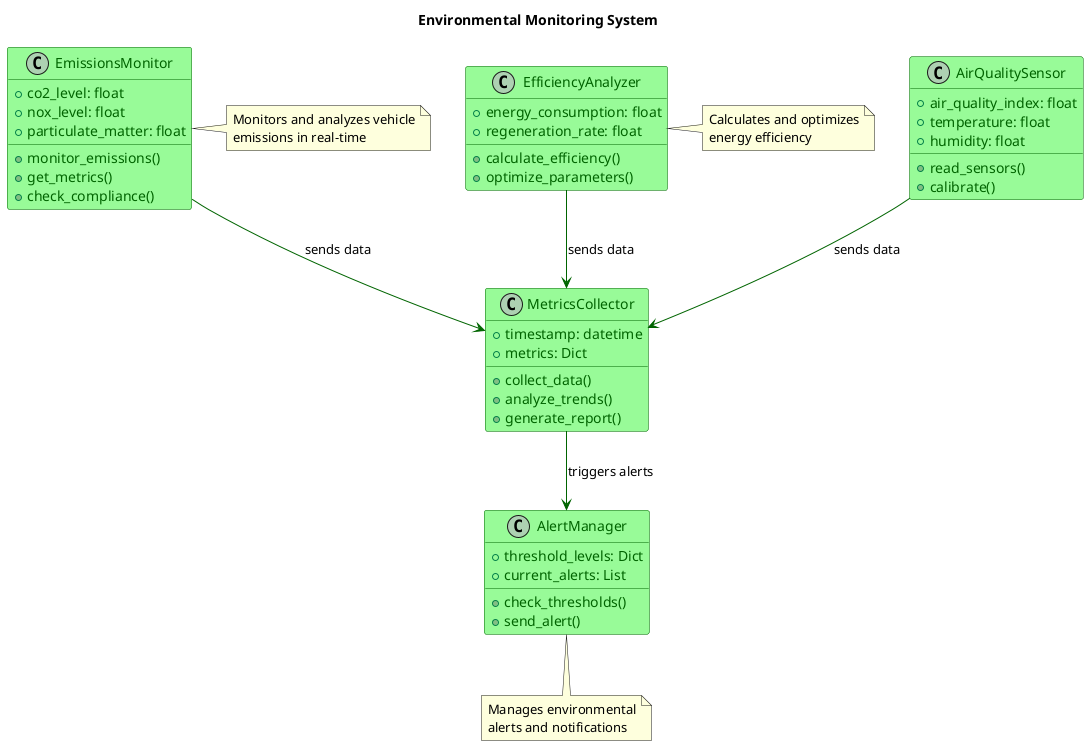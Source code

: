 @startuml Environmental Monitoring

skinparam class {
    BackgroundColor PaleGreen
    BorderColor DarkGreen
    ArrowColor DarkGreen
    AttributeFontColor DarkGreen
}

title Environmental Monitoring System

class EmissionsMonitor {
    + co2_level: float
    + nox_level: float
    + particulate_matter: float
    + monitor_emissions()
    + get_metrics()
    + check_compliance()
}

class AirQualitySensor {
    + air_quality_index: float
    + temperature: float
    + humidity: float
    + read_sensors()
    + calibrate()
}

class EfficiencyAnalyzer {
    + energy_consumption: float
    + regeneration_rate: float
    + calculate_efficiency()
    + optimize_parameters()
}

class MetricsCollector {
    + timestamp: datetime
    + metrics: Dict
    + collect_data()
    + analyze_trends()
    + generate_report()
}

class AlertManager {
    + threshold_levels: Dict
    + current_alerts: List
    + check_thresholds()
    + send_alert()
}

EmissionsMonitor --> MetricsCollector: sends data
AirQualitySensor --> MetricsCollector: sends data
EfficiencyAnalyzer --> MetricsCollector: sends data
MetricsCollector --> AlertManager: triggers alerts

note right of EmissionsMonitor
  Monitors and analyzes vehicle
  emissions in real-time
end note

note right of EfficiencyAnalyzer
  Calculates and optimizes
  energy efficiency
end note

note bottom of AlertManager
  Manages environmental
  alerts and notifications
end note

@enduml
